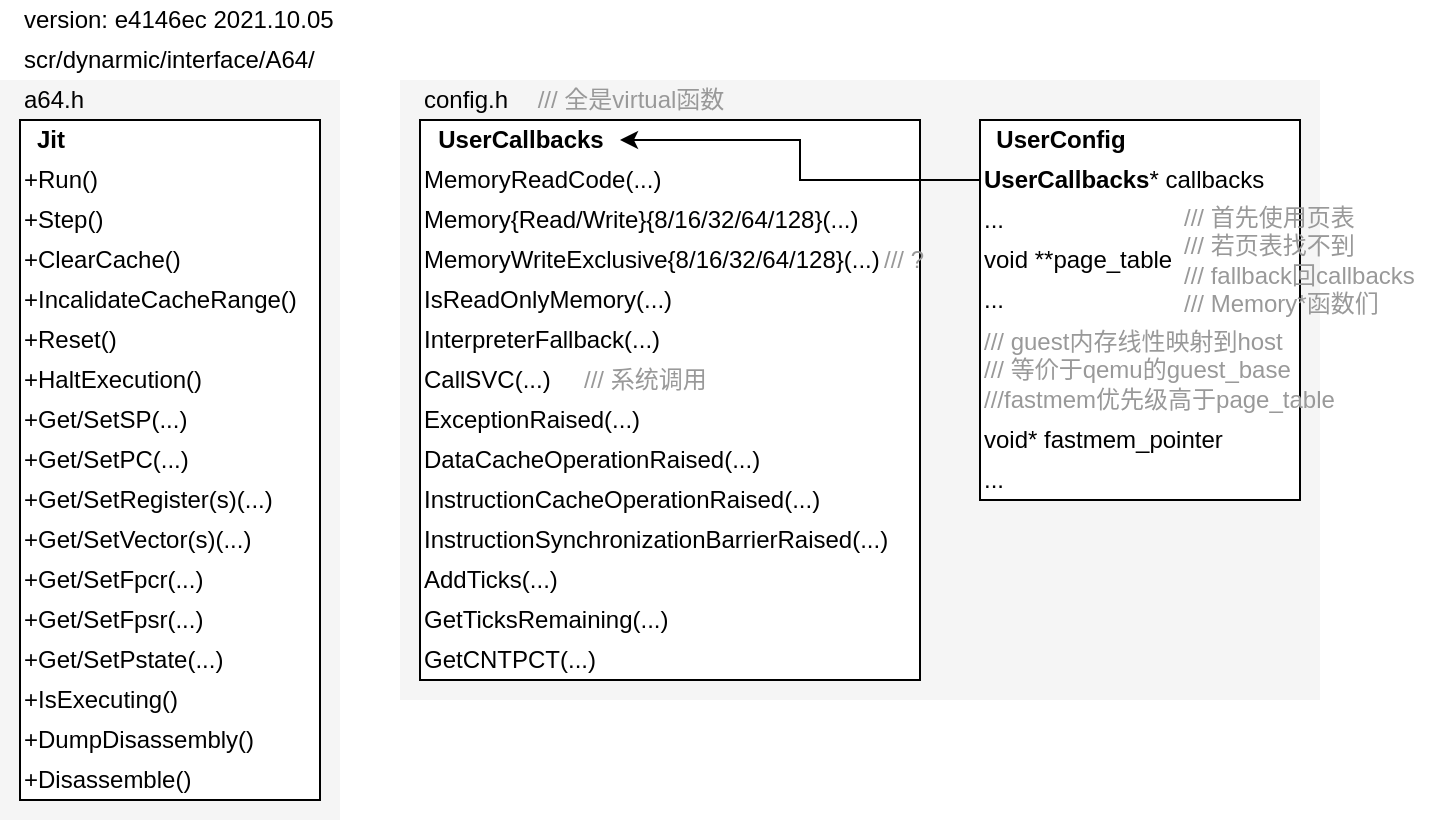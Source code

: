 <mxfile version="14.9.6" type="device"><diagram id="p-sAodIT0RJl0mFvPHNp" name="Page-1"><mxGraphModel dx="402" dy="577" grid="1" gridSize="10" guides="0" tooltips="1" connect="1" arrows="1" fold="1" page="1" pageScale="1" pageWidth="850" pageHeight="1100" math="0" shadow="0"><root><mxCell id="0"/><mxCell id="1" parent="0"/><mxCell id="q34sxQ1b9U8a1oRow9EE-74" value="" style="rounded=0;whiteSpace=wrap;html=1;fillColor=#f5f5f5;fontColor=#333333;strokeColor=none;" vertex="1" parent="1"><mxGeometry x="270" y="60" width="460" height="310" as="geometry"/></mxCell><mxCell id="q34sxQ1b9U8a1oRow9EE-73" value="" style="rounded=0;whiteSpace=wrap;html=1;fillColor=#f5f5f5;fontColor=#333333;strokeColor=none;" vertex="1" parent="1"><mxGeometry x="70" y="60" width="170" height="370" as="geometry"/></mxCell><mxCell id="q34sxQ1b9U8a1oRow9EE-13" value="" style="rounded=0;whiteSpace=wrap;html=1;" vertex="1" parent="1"><mxGeometry x="80" y="80" width="150" height="340" as="geometry"/></mxCell><mxCell id="q34sxQ1b9U8a1oRow9EE-14" value="&lt;b&gt;Jit&lt;/b&gt;" style="text;html=1;align=center;verticalAlign=middle;resizable=0;points=[];autosize=1;strokeColor=none;" vertex="1" parent="1"><mxGeometry x="80" y="80" width="30" height="20" as="geometry"/></mxCell><mxCell id="q34sxQ1b9U8a1oRow9EE-15" value="+Run()" style="text;html=1;align=left;verticalAlign=middle;resizable=0;points=[];autosize=1;strokeColor=none;" vertex="1" parent="1"><mxGeometry x="80" y="100" width="50" height="20" as="geometry"/></mxCell><mxCell id="q34sxQ1b9U8a1oRow9EE-16" value="+Step()" style="text;html=1;align=left;verticalAlign=middle;resizable=0;points=[];autosize=1;strokeColor=none;" vertex="1" parent="1"><mxGeometry x="80" y="120" width="60" height="20" as="geometry"/></mxCell><mxCell id="q34sxQ1b9U8a1oRow9EE-17" value="+ClearCache()" style="text;html=1;align=left;verticalAlign=middle;resizable=0;points=[];autosize=1;strokeColor=none;" vertex="1" parent="1"><mxGeometry x="80" y="140" width="90" height="20" as="geometry"/></mxCell><mxCell id="q34sxQ1b9U8a1oRow9EE-18" value="+IncalidateCacheRange()" style="text;html=1;align=left;verticalAlign=middle;resizable=0;points=[];autosize=1;strokeColor=none;" vertex="1" parent="1"><mxGeometry x="80" y="160" width="150" height="20" as="geometry"/></mxCell><mxCell id="q34sxQ1b9U8a1oRow9EE-19" value="+Reset()" style="text;html=1;align=left;verticalAlign=middle;resizable=0;points=[];autosize=1;strokeColor=none;" vertex="1" parent="1"><mxGeometry x="80" y="180" width="60" height="20" as="geometry"/></mxCell><mxCell id="q34sxQ1b9U8a1oRow9EE-20" value="+HaltExecution()" style="text;html=1;align=left;verticalAlign=middle;resizable=0;points=[];autosize=1;strokeColor=none;" vertex="1" parent="1"><mxGeometry x="80" y="200" width="100" height="20" as="geometry"/></mxCell><mxCell id="q34sxQ1b9U8a1oRow9EE-21" value="+Get/SetSP(...)" style="text;html=1;align=left;verticalAlign=middle;resizable=0;points=[];autosize=1;strokeColor=none;" vertex="1" parent="1"><mxGeometry x="80" y="220" width="100" height="20" as="geometry"/></mxCell><mxCell id="q34sxQ1b9U8a1oRow9EE-22" value="+Get/SetPC(...)" style="text;html=1;align=left;verticalAlign=middle;resizable=0;points=[];autosize=1;strokeColor=none;" vertex="1" parent="1"><mxGeometry x="80" y="240" width="100" height="20" as="geometry"/></mxCell><mxCell id="q34sxQ1b9U8a1oRow9EE-23" value="+Get/SetRegister(s)(...)" style="text;html=1;align=left;verticalAlign=middle;resizable=0;points=[];autosize=1;strokeColor=none;" vertex="1" parent="1"><mxGeometry x="80" y="260" width="140" height="20" as="geometry"/></mxCell><mxCell id="q34sxQ1b9U8a1oRow9EE-24" value="+Get/SetVector(s)(...)" style="text;html=1;align=left;verticalAlign=middle;resizable=0;points=[];autosize=1;strokeColor=none;" vertex="1" parent="1"><mxGeometry x="80" y="280" width="130" height="20" as="geometry"/></mxCell><mxCell id="q34sxQ1b9U8a1oRow9EE-25" value="+Get/SetFpcr(...)" style="text;html=1;align=left;verticalAlign=middle;resizable=0;points=[];autosize=1;strokeColor=none;" vertex="1" parent="1"><mxGeometry x="80" y="300" width="110" height="20" as="geometry"/></mxCell><mxCell id="q34sxQ1b9U8a1oRow9EE-26" value="+Get/SetFpsr(...)" style="text;html=1;align=left;verticalAlign=middle;resizable=0;points=[];autosize=1;strokeColor=none;" vertex="1" parent="1"><mxGeometry x="80" y="320" width="110" height="20" as="geometry"/></mxCell><mxCell id="q34sxQ1b9U8a1oRow9EE-27" value="+Get/SetPstate(...)" style="text;html=1;align=left;verticalAlign=middle;resizable=0;points=[];autosize=1;strokeColor=none;" vertex="1" parent="1"><mxGeometry x="80" y="340" width="120" height="20" as="geometry"/></mxCell><mxCell id="q34sxQ1b9U8a1oRow9EE-28" value="+IsExecuting()" style="text;html=1;align=left;verticalAlign=middle;resizable=0;points=[];autosize=1;strokeColor=none;" vertex="1" parent="1"><mxGeometry x="80" y="360" width="90" height="20" as="geometry"/></mxCell><mxCell id="q34sxQ1b9U8a1oRow9EE-29" value="+DumpDisassembly()" style="text;html=1;align=left;verticalAlign=middle;resizable=0;points=[];autosize=1;strokeColor=none;" vertex="1" parent="1"><mxGeometry x="80" y="380" width="130" height="20" as="geometry"/></mxCell><mxCell id="q34sxQ1b9U8a1oRow9EE-30" value="+Disassemble()" style="text;html=1;align=left;verticalAlign=middle;resizable=0;points=[];autosize=1;strokeColor=none;" vertex="1" parent="1"><mxGeometry x="80" y="400" width="100" height="20" as="geometry"/></mxCell><mxCell id="q34sxQ1b9U8a1oRow9EE-31" value="scr/dynarmic/interface/A64/" style="text;html=1;align=left;verticalAlign=middle;resizable=0;points=[];autosize=1;strokeColor=none;" vertex="1" parent="1"><mxGeometry x="80" y="40" width="160" height="20" as="geometry"/></mxCell><mxCell id="q34sxQ1b9U8a1oRow9EE-32" value="a64.h" style="text;html=1;align=left;verticalAlign=middle;resizable=0;points=[];autosize=1;strokeColor=none;" vertex="1" parent="1"><mxGeometry x="80" y="60" width="50" height="20" as="geometry"/></mxCell><mxCell id="q34sxQ1b9U8a1oRow9EE-33" value="version:&amp;nbsp;e4146ec 2021.10.05&amp;nbsp;" style="text;html=1;align=left;verticalAlign=middle;resizable=0;points=[];autosize=1;strokeColor=none;" vertex="1" parent="1"><mxGeometry x="80" y="20" width="170" height="20" as="geometry"/></mxCell><mxCell id="q34sxQ1b9U8a1oRow9EE-34" value="" style="rounded=0;whiteSpace=wrap;html=1;" vertex="1" parent="1"><mxGeometry x="280" y="80" width="250" height="280" as="geometry"/></mxCell><mxCell id="q34sxQ1b9U8a1oRow9EE-35" value="&lt;b&gt;UserCallbacks&lt;/b&gt;" style="text;html=1;align=center;verticalAlign=middle;resizable=0;points=[];autosize=1;strokeColor=none;" vertex="1" parent="1"><mxGeometry x="280" y="80" width="100" height="20" as="geometry"/></mxCell><mxCell id="q34sxQ1b9U8a1oRow9EE-36" value="MemoryReadCode(...)" style="text;html=1;align=left;verticalAlign=middle;resizable=0;points=[];autosize=1;strokeColor=none;" vertex="1" parent="1"><mxGeometry x="280" y="100" width="130" height="20" as="geometry"/></mxCell><mxCell id="q34sxQ1b9U8a1oRow9EE-37" value="config.h" style="text;html=1;align=left;verticalAlign=middle;resizable=0;points=[];autosize=1;strokeColor=none;" vertex="1" parent="1"><mxGeometry x="280" y="60" width="60" height="20" as="geometry"/></mxCell><mxCell id="q34sxQ1b9U8a1oRow9EE-39" value="&lt;font color=&quot;#999999&quot;&gt;/// 全是virtual函数&lt;/font&gt;" style="text;html=1;align=center;verticalAlign=middle;resizable=0;points=[];autosize=1;strokeColor=none;" vertex="1" parent="1"><mxGeometry x="330" y="60" width="110" height="20" as="geometry"/></mxCell><mxCell id="q34sxQ1b9U8a1oRow9EE-40" value="Memory{Read/Write}{8/16/32/64/128}(...)" style="text;html=1;align=left;verticalAlign=middle;resizable=0;points=[];autosize=1;strokeColor=none;" vertex="1" parent="1"><mxGeometry x="280" y="120" width="230" height="20" as="geometry"/></mxCell><mxCell id="q34sxQ1b9U8a1oRow9EE-41" value="MemoryWriteExclusive{8/16/32/64/128}(...)" style="text;html=1;align=left;verticalAlign=middle;resizable=0;points=[];autosize=1;strokeColor=none;" vertex="1" parent="1"><mxGeometry x="280" y="140" width="240" height="20" as="geometry"/></mxCell><mxCell id="q34sxQ1b9U8a1oRow9EE-42" value="IsReadOnlyMemory(...)" style="text;html=1;align=left;verticalAlign=middle;resizable=0;points=[];autosize=1;strokeColor=none;" vertex="1" parent="1"><mxGeometry x="280" y="160" width="140" height="20" as="geometry"/></mxCell><mxCell id="q34sxQ1b9U8a1oRow9EE-43" value="InterpreterFallback(...)" style="text;html=1;align=left;verticalAlign=middle;resizable=0;points=[];autosize=1;strokeColor=none;" vertex="1" parent="1"><mxGeometry x="280" y="180" width="130" height="20" as="geometry"/></mxCell><mxCell id="q34sxQ1b9U8a1oRow9EE-46" value="CallSVC(...)" style="text;html=1;align=left;verticalAlign=middle;resizable=0;points=[];autosize=1;strokeColor=none;" vertex="1" parent="1"><mxGeometry x="280" y="200" width="80" height="20" as="geometry"/></mxCell><mxCell id="q34sxQ1b9U8a1oRow9EE-47" value="ExceptionRaised(...)" style="text;html=1;align=left;verticalAlign=middle;resizable=0;points=[];autosize=1;strokeColor=none;" vertex="1" parent="1"><mxGeometry x="280" y="220" width="120" height="20" as="geometry"/></mxCell><mxCell id="q34sxQ1b9U8a1oRow9EE-49" value="&lt;font color=&quot;#999999&quot;&gt;/// 系统调用&lt;/font&gt;" style="text;html=1;align=left;verticalAlign=middle;resizable=0;points=[];autosize=1;strokeColor=none;" vertex="1" parent="1"><mxGeometry x="360" y="200" width="80" height="20" as="geometry"/></mxCell><mxCell id="q34sxQ1b9U8a1oRow9EE-51" value="DataCacheOperationRaised(...)" style="text;html=1;align=left;verticalAlign=middle;resizable=0;points=[];autosize=1;strokeColor=none;" vertex="1" parent="1"><mxGeometry x="280" y="240" width="180" height="20" as="geometry"/></mxCell><mxCell id="q34sxQ1b9U8a1oRow9EE-52" value="InstructionCacheOperationRaised(...)" style="text;html=1;align=left;verticalAlign=middle;resizable=0;points=[];autosize=1;strokeColor=none;" vertex="1" parent="1"><mxGeometry x="280" y="260" width="210" height="20" as="geometry"/></mxCell><mxCell id="q34sxQ1b9U8a1oRow9EE-53" value="InstructionSynchronizationBarrierRaised(...)" style="text;html=1;align=left;verticalAlign=middle;resizable=0;points=[];autosize=1;strokeColor=none;" vertex="1" parent="1"><mxGeometry x="280" y="280" width="250" height="20" as="geometry"/></mxCell><mxCell id="q34sxQ1b9U8a1oRow9EE-54" value="AddTicks(...)" style="text;html=1;align=left;verticalAlign=middle;resizable=0;points=[];autosize=1;strokeColor=none;" vertex="1" parent="1"><mxGeometry x="280" y="300" width="80" height="20" as="geometry"/></mxCell><mxCell id="q34sxQ1b9U8a1oRow9EE-55" value="GetTicksRemaining(...)" style="text;html=1;align=left;verticalAlign=middle;resizable=0;points=[];autosize=1;strokeColor=none;" vertex="1" parent="1"><mxGeometry x="280" y="320" width="140" height="20" as="geometry"/></mxCell><mxCell id="q34sxQ1b9U8a1oRow9EE-56" value="GetCNTPCT(...)" style="text;html=1;align=left;verticalAlign=middle;resizable=0;points=[];autosize=1;strokeColor=none;" vertex="1" parent="1"><mxGeometry x="280" y="340" width="100" height="20" as="geometry"/></mxCell><mxCell id="q34sxQ1b9U8a1oRow9EE-57" value="&lt;font color=&quot;#999999&quot;&gt;/// ?&lt;/font&gt;" style="text;html=1;align=left;verticalAlign=middle;resizable=0;points=[];autosize=1;strokeColor=none;" vertex="1" parent="1"><mxGeometry x="510" y="140" width="40" height="20" as="geometry"/></mxCell><mxCell id="q34sxQ1b9U8a1oRow9EE-58" value="" style="rounded=0;whiteSpace=wrap;html=1;" vertex="1" parent="1"><mxGeometry x="560" y="80" width="160" height="190" as="geometry"/></mxCell><mxCell id="q34sxQ1b9U8a1oRow9EE-59" value="&lt;b&gt;UserConfig&lt;/b&gt;" style="text;html=1;align=center;verticalAlign=middle;resizable=0;points=[];autosize=1;strokeColor=none;" vertex="1" parent="1"><mxGeometry x="560" y="80" width="80" height="20" as="geometry"/></mxCell><mxCell id="q34sxQ1b9U8a1oRow9EE-62" style="edgeStyle=orthogonalEdgeStyle;rounded=0;orthogonalLoop=1;jettySize=auto;html=1;" edge="1" parent="1" source="q34sxQ1b9U8a1oRow9EE-60" target="q34sxQ1b9U8a1oRow9EE-35"><mxGeometry relative="1" as="geometry"/></mxCell><mxCell id="q34sxQ1b9U8a1oRow9EE-60" value="&lt;b&gt;UserCallbacks&lt;/b&gt;* callbacks" style="text;html=1;align=left;verticalAlign=middle;resizable=0;points=[];autosize=1;strokeColor=none;" vertex="1" parent="1"><mxGeometry x="560" y="100" width="160" height="20" as="geometry"/></mxCell><mxCell id="q34sxQ1b9U8a1oRow9EE-63" value="..." style="text;html=1;align=left;verticalAlign=middle;resizable=0;points=[];autosize=1;strokeColor=none;" vertex="1" parent="1"><mxGeometry x="560" y="120" width="30" height="20" as="geometry"/></mxCell><mxCell id="q34sxQ1b9U8a1oRow9EE-65" value="void **page_table" style="text;html=1;align=left;verticalAlign=middle;resizable=0;points=[];autosize=1;strokeColor=none;" vertex="1" parent="1"><mxGeometry x="560" y="140" width="110" height="20" as="geometry"/></mxCell><mxCell id="q34sxQ1b9U8a1oRow9EE-66" value="..." style="text;html=1;align=left;verticalAlign=middle;resizable=0;points=[];autosize=1;strokeColor=none;" vertex="1" parent="1"><mxGeometry x="560" y="160" width="30" height="20" as="geometry"/></mxCell><mxCell id="q34sxQ1b9U8a1oRow9EE-67" value="&lt;font color=&quot;#999999&quot;&gt;/// 首先使用页表&lt;br&gt;/// 若页表找不到&lt;br&gt;/// fallback回callbacks&lt;br&gt;/// Memory*函数们&lt;br&gt;&lt;/font&gt;" style="text;html=1;align=left;verticalAlign=middle;resizable=0;points=[];autosize=1;strokeColor=none;" vertex="1" parent="1"><mxGeometry x="660" y="120" width="130" height="60" as="geometry"/></mxCell><mxCell id="q34sxQ1b9U8a1oRow9EE-68" value="..." style="text;html=1;align=left;verticalAlign=middle;resizable=0;points=[];autosize=1;strokeColor=none;" vertex="1" parent="1"><mxGeometry x="560" y="250" width="30" height="20" as="geometry"/></mxCell><mxCell id="q34sxQ1b9U8a1oRow9EE-69" value="void*&amp;nbsp;fastmem_pointer" style="text;html=1;align=left;verticalAlign=middle;resizable=0;points=[];autosize=1;strokeColor=none;" vertex="1" parent="1"><mxGeometry x="560" y="230" width="140" height="20" as="geometry"/></mxCell><mxCell id="q34sxQ1b9U8a1oRow9EE-70" value="&lt;font color=&quot;#999999&quot;&gt;/// guest内存线性映射到host&lt;br&gt;/// 等价于qemu的guest_base&lt;br&gt;///&lt;/font&gt;&lt;span style=&quot;color: rgb(153 , 153 , 153)&quot;&gt;fastmem优先级高于&lt;/span&gt;&lt;font color=&quot;#999999&quot;&gt;page_table&lt;br&gt;&lt;/font&gt;" style="text;html=1;align=left;verticalAlign=middle;resizable=0;points=[];autosize=1;strokeColor=none;" vertex="1" parent="1"><mxGeometry x="560" y="180" width="190" height="50" as="geometry"/></mxCell></root></mxGraphModel></diagram></mxfile>
